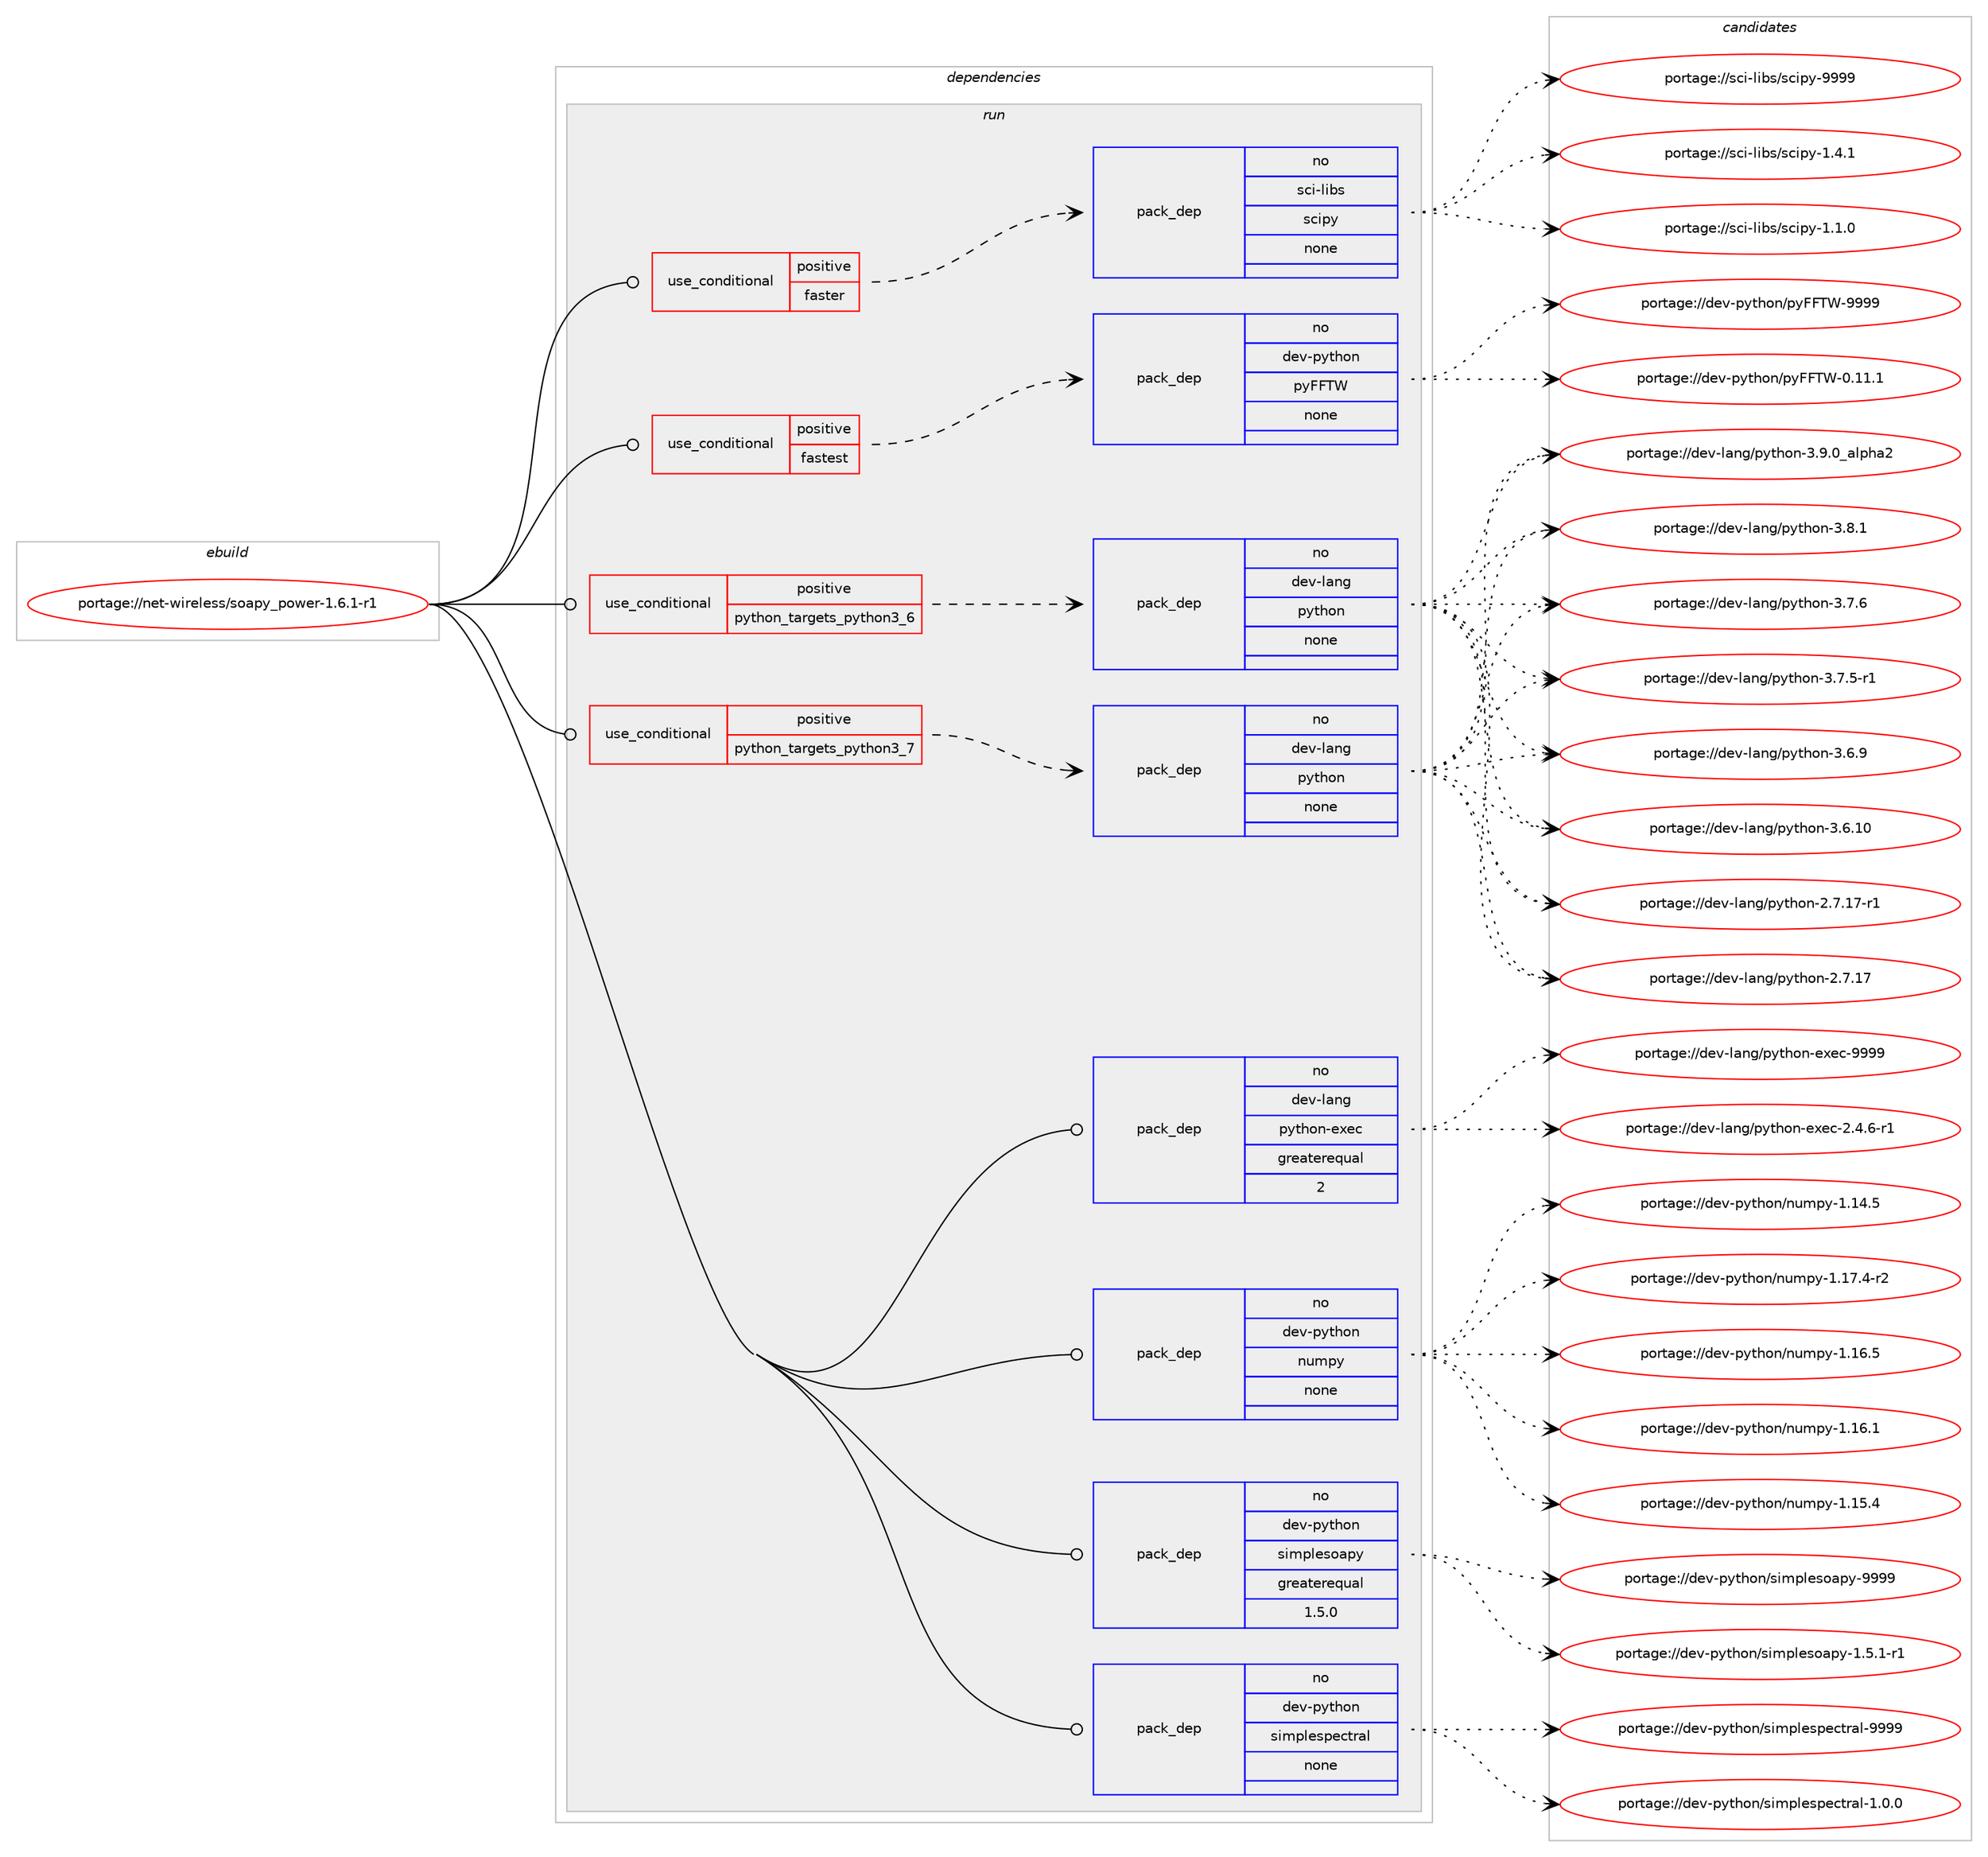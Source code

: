 digraph prolog {

# *************
# Graph options
# *************

newrank=true;
concentrate=true;
compound=true;
graph [rankdir=LR,fontname=Helvetica,fontsize=10,ranksep=1.5];#, ranksep=2.5, nodesep=0.2];
edge  [arrowhead=vee];
node  [fontname=Helvetica,fontsize=10];

# **********
# The ebuild
# **********

subgraph cluster_leftcol {
color=gray;
rank=same;
label=<<i>ebuild</i>>;
id [label="portage://net-wireless/soapy_power-1.6.1-r1", color=red, width=4, href="../net-wireless/soapy_power-1.6.1-r1.svg"];
}

# ****************
# The dependencies
# ****************

subgraph cluster_midcol {
color=gray;
label=<<i>dependencies</i>>;
subgraph cluster_compile {
fillcolor="#eeeeee";
style=filled;
label=<<i>compile</i>>;
}
subgraph cluster_compileandrun {
fillcolor="#eeeeee";
style=filled;
label=<<i>compile and run</i>>;
}
subgraph cluster_run {
fillcolor="#eeeeee";
style=filled;
label=<<i>run</i>>;
subgraph cond21640 {
dependency110191 [label=<<TABLE BORDER="0" CELLBORDER="1" CELLSPACING="0" CELLPADDING="4"><TR><TD ROWSPAN="3" CELLPADDING="10">use_conditional</TD></TR><TR><TD>positive</TD></TR><TR><TD>faster</TD></TR></TABLE>>, shape=none, color=red];
subgraph pack86735 {
dependency110192 [label=<<TABLE BORDER="0" CELLBORDER="1" CELLSPACING="0" CELLPADDING="4" WIDTH="220"><TR><TD ROWSPAN="6" CELLPADDING="30">pack_dep</TD></TR><TR><TD WIDTH="110">no</TD></TR><TR><TD>sci-libs</TD></TR><TR><TD>scipy</TD></TR><TR><TD>none</TD></TR><TR><TD></TD></TR></TABLE>>, shape=none, color=blue];
}
dependency110191:e -> dependency110192:w [weight=20,style="dashed",arrowhead="vee"];
}
id:e -> dependency110191:w [weight=20,style="solid",arrowhead="odot"];
subgraph cond21641 {
dependency110193 [label=<<TABLE BORDER="0" CELLBORDER="1" CELLSPACING="0" CELLPADDING="4"><TR><TD ROWSPAN="3" CELLPADDING="10">use_conditional</TD></TR><TR><TD>positive</TD></TR><TR><TD>fastest</TD></TR></TABLE>>, shape=none, color=red];
subgraph pack86736 {
dependency110194 [label=<<TABLE BORDER="0" CELLBORDER="1" CELLSPACING="0" CELLPADDING="4" WIDTH="220"><TR><TD ROWSPAN="6" CELLPADDING="30">pack_dep</TD></TR><TR><TD WIDTH="110">no</TD></TR><TR><TD>dev-python</TD></TR><TR><TD>pyFFTW</TD></TR><TR><TD>none</TD></TR><TR><TD></TD></TR></TABLE>>, shape=none, color=blue];
}
dependency110193:e -> dependency110194:w [weight=20,style="dashed",arrowhead="vee"];
}
id:e -> dependency110193:w [weight=20,style="solid",arrowhead="odot"];
subgraph cond21642 {
dependency110195 [label=<<TABLE BORDER="0" CELLBORDER="1" CELLSPACING="0" CELLPADDING="4"><TR><TD ROWSPAN="3" CELLPADDING="10">use_conditional</TD></TR><TR><TD>positive</TD></TR><TR><TD>python_targets_python3_6</TD></TR></TABLE>>, shape=none, color=red];
subgraph pack86737 {
dependency110196 [label=<<TABLE BORDER="0" CELLBORDER="1" CELLSPACING="0" CELLPADDING="4" WIDTH="220"><TR><TD ROWSPAN="6" CELLPADDING="30">pack_dep</TD></TR><TR><TD WIDTH="110">no</TD></TR><TR><TD>dev-lang</TD></TR><TR><TD>python</TD></TR><TR><TD>none</TD></TR><TR><TD></TD></TR></TABLE>>, shape=none, color=blue];
}
dependency110195:e -> dependency110196:w [weight=20,style="dashed",arrowhead="vee"];
}
id:e -> dependency110195:w [weight=20,style="solid",arrowhead="odot"];
subgraph cond21643 {
dependency110197 [label=<<TABLE BORDER="0" CELLBORDER="1" CELLSPACING="0" CELLPADDING="4"><TR><TD ROWSPAN="3" CELLPADDING="10">use_conditional</TD></TR><TR><TD>positive</TD></TR><TR><TD>python_targets_python3_7</TD></TR></TABLE>>, shape=none, color=red];
subgraph pack86738 {
dependency110198 [label=<<TABLE BORDER="0" CELLBORDER="1" CELLSPACING="0" CELLPADDING="4" WIDTH="220"><TR><TD ROWSPAN="6" CELLPADDING="30">pack_dep</TD></TR><TR><TD WIDTH="110">no</TD></TR><TR><TD>dev-lang</TD></TR><TR><TD>python</TD></TR><TR><TD>none</TD></TR><TR><TD></TD></TR></TABLE>>, shape=none, color=blue];
}
dependency110197:e -> dependency110198:w [weight=20,style="dashed",arrowhead="vee"];
}
id:e -> dependency110197:w [weight=20,style="solid",arrowhead="odot"];
subgraph pack86739 {
dependency110199 [label=<<TABLE BORDER="0" CELLBORDER="1" CELLSPACING="0" CELLPADDING="4" WIDTH="220"><TR><TD ROWSPAN="6" CELLPADDING="30">pack_dep</TD></TR><TR><TD WIDTH="110">no</TD></TR><TR><TD>dev-lang</TD></TR><TR><TD>python-exec</TD></TR><TR><TD>greaterequal</TD></TR><TR><TD>2</TD></TR></TABLE>>, shape=none, color=blue];
}
id:e -> dependency110199:w [weight=20,style="solid",arrowhead="odot"];
subgraph pack86740 {
dependency110200 [label=<<TABLE BORDER="0" CELLBORDER="1" CELLSPACING="0" CELLPADDING="4" WIDTH="220"><TR><TD ROWSPAN="6" CELLPADDING="30">pack_dep</TD></TR><TR><TD WIDTH="110">no</TD></TR><TR><TD>dev-python</TD></TR><TR><TD>numpy</TD></TR><TR><TD>none</TD></TR><TR><TD></TD></TR></TABLE>>, shape=none, color=blue];
}
id:e -> dependency110200:w [weight=20,style="solid",arrowhead="odot"];
subgraph pack86741 {
dependency110201 [label=<<TABLE BORDER="0" CELLBORDER="1" CELLSPACING="0" CELLPADDING="4" WIDTH="220"><TR><TD ROWSPAN="6" CELLPADDING="30">pack_dep</TD></TR><TR><TD WIDTH="110">no</TD></TR><TR><TD>dev-python</TD></TR><TR><TD>simplesoapy</TD></TR><TR><TD>greaterequal</TD></TR><TR><TD>1.5.0</TD></TR></TABLE>>, shape=none, color=blue];
}
id:e -> dependency110201:w [weight=20,style="solid",arrowhead="odot"];
subgraph pack86742 {
dependency110202 [label=<<TABLE BORDER="0" CELLBORDER="1" CELLSPACING="0" CELLPADDING="4" WIDTH="220"><TR><TD ROWSPAN="6" CELLPADDING="30">pack_dep</TD></TR><TR><TD WIDTH="110">no</TD></TR><TR><TD>dev-python</TD></TR><TR><TD>simplespectral</TD></TR><TR><TD>none</TD></TR><TR><TD></TD></TR></TABLE>>, shape=none, color=blue];
}
id:e -> dependency110202:w [weight=20,style="solid",arrowhead="odot"];
}
}

# **************
# The candidates
# **************

subgraph cluster_choices {
rank=same;
color=gray;
label=<<i>candidates</i>>;

subgraph choice86735 {
color=black;
nodesep=1;
choice11599105451081059811547115991051121214557575757 [label="portage://sci-libs/scipy-9999", color=red, width=4,href="../sci-libs/scipy-9999.svg"];
choice1159910545108105981154711599105112121454946524649 [label="portage://sci-libs/scipy-1.4.1", color=red, width=4,href="../sci-libs/scipy-1.4.1.svg"];
choice1159910545108105981154711599105112121454946494648 [label="portage://sci-libs/scipy-1.1.0", color=red, width=4,href="../sci-libs/scipy-1.1.0.svg"];
dependency110192:e -> choice11599105451081059811547115991051121214557575757:w [style=dotted,weight="100"];
dependency110192:e -> choice1159910545108105981154711599105112121454946524649:w [style=dotted,weight="100"];
dependency110192:e -> choice1159910545108105981154711599105112121454946494648:w [style=dotted,weight="100"];
}
subgraph choice86736 {
color=black;
nodesep=1;
choice1001011184511212111610411111047112121707084874557575757 [label="portage://dev-python/pyFFTW-9999", color=red, width=4,href="../dev-python/pyFFTW-9999.svg"];
choice10010111845112121116104111110471121217070848745484649494649 [label="portage://dev-python/pyFFTW-0.11.1", color=red, width=4,href="../dev-python/pyFFTW-0.11.1.svg"];
dependency110194:e -> choice1001011184511212111610411111047112121707084874557575757:w [style=dotted,weight="100"];
dependency110194:e -> choice10010111845112121116104111110471121217070848745484649494649:w [style=dotted,weight="100"];
}
subgraph choice86737 {
color=black;
nodesep=1;
choice10010111845108971101034711212111610411111045514657464895971081121049750 [label="portage://dev-lang/python-3.9.0_alpha2", color=red, width=4,href="../dev-lang/python-3.9.0_alpha2.svg"];
choice100101118451089711010347112121116104111110455146564649 [label="portage://dev-lang/python-3.8.1", color=red, width=4,href="../dev-lang/python-3.8.1.svg"];
choice100101118451089711010347112121116104111110455146554654 [label="portage://dev-lang/python-3.7.6", color=red, width=4,href="../dev-lang/python-3.7.6.svg"];
choice1001011184510897110103471121211161041111104551465546534511449 [label="portage://dev-lang/python-3.7.5-r1", color=red, width=4,href="../dev-lang/python-3.7.5-r1.svg"];
choice100101118451089711010347112121116104111110455146544657 [label="portage://dev-lang/python-3.6.9", color=red, width=4,href="../dev-lang/python-3.6.9.svg"];
choice10010111845108971101034711212111610411111045514654464948 [label="portage://dev-lang/python-3.6.10", color=red, width=4,href="../dev-lang/python-3.6.10.svg"];
choice100101118451089711010347112121116104111110455046554649554511449 [label="portage://dev-lang/python-2.7.17-r1", color=red, width=4,href="../dev-lang/python-2.7.17-r1.svg"];
choice10010111845108971101034711212111610411111045504655464955 [label="portage://dev-lang/python-2.7.17", color=red, width=4,href="../dev-lang/python-2.7.17.svg"];
dependency110196:e -> choice10010111845108971101034711212111610411111045514657464895971081121049750:w [style=dotted,weight="100"];
dependency110196:e -> choice100101118451089711010347112121116104111110455146564649:w [style=dotted,weight="100"];
dependency110196:e -> choice100101118451089711010347112121116104111110455146554654:w [style=dotted,weight="100"];
dependency110196:e -> choice1001011184510897110103471121211161041111104551465546534511449:w [style=dotted,weight="100"];
dependency110196:e -> choice100101118451089711010347112121116104111110455146544657:w [style=dotted,weight="100"];
dependency110196:e -> choice10010111845108971101034711212111610411111045514654464948:w [style=dotted,weight="100"];
dependency110196:e -> choice100101118451089711010347112121116104111110455046554649554511449:w [style=dotted,weight="100"];
dependency110196:e -> choice10010111845108971101034711212111610411111045504655464955:w [style=dotted,weight="100"];
}
subgraph choice86738 {
color=black;
nodesep=1;
choice10010111845108971101034711212111610411111045514657464895971081121049750 [label="portage://dev-lang/python-3.9.0_alpha2", color=red, width=4,href="../dev-lang/python-3.9.0_alpha2.svg"];
choice100101118451089711010347112121116104111110455146564649 [label="portage://dev-lang/python-3.8.1", color=red, width=4,href="../dev-lang/python-3.8.1.svg"];
choice100101118451089711010347112121116104111110455146554654 [label="portage://dev-lang/python-3.7.6", color=red, width=4,href="../dev-lang/python-3.7.6.svg"];
choice1001011184510897110103471121211161041111104551465546534511449 [label="portage://dev-lang/python-3.7.5-r1", color=red, width=4,href="../dev-lang/python-3.7.5-r1.svg"];
choice100101118451089711010347112121116104111110455146544657 [label="portage://dev-lang/python-3.6.9", color=red, width=4,href="../dev-lang/python-3.6.9.svg"];
choice10010111845108971101034711212111610411111045514654464948 [label="portage://dev-lang/python-3.6.10", color=red, width=4,href="../dev-lang/python-3.6.10.svg"];
choice100101118451089711010347112121116104111110455046554649554511449 [label="portage://dev-lang/python-2.7.17-r1", color=red, width=4,href="../dev-lang/python-2.7.17-r1.svg"];
choice10010111845108971101034711212111610411111045504655464955 [label="portage://dev-lang/python-2.7.17", color=red, width=4,href="../dev-lang/python-2.7.17.svg"];
dependency110198:e -> choice10010111845108971101034711212111610411111045514657464895971081121049750:w [style=dotted,weight="100"];
dependency110198:e -> choice100101118451089711010347112121116104111110455146564649:w [style=dotted,weight="100"];
dependency110198:e -> choice100101118451089711010347112121116104111110455146554654:w [style=dotted,weight="100"];
dependency110198:e -> choice1001011184510897110103471121211161041111104551465546534511449:w [style=dotted,weight="100"];
dependency110198:e -> choice100101118451089711010347112121116104111110455146544657:w [style=dotted,weight="100"];
dependency110198:e -> choice10010111845108971101034711212111610411111045514654464948:w [style=dotted,weight="100"];
dependency110198:e -> choice100101118451089711010347112121116104111110455046554649554511449:w [style=dotted,weight="100"];
dependency110198:e -> choice10010111845108971101034711212111610411111045504655464955:w [style=dotted,weight="100"];
}
subgraph choice86739 {
color=black;
nodesep=1;
choice10010111845108971101034711212111610411111045101120101994557575757 [label="portage://dev-lang/python-exec-9999", color=red, width=4,href="../dev-lang/python-exec-9999.svg"];
choice10010111845108971101034711212111610411111045101120101994550465246544511449 [label="portage://dev-lang/python-exec-2.4.6-r1", color=red, width=4,href="../dev-lang/python-exec-2.4.6-r1.svg"];
dependency110199:e -> choice10010111845108971101034711212111610411111045101120101994557575757:w [style=dotted,weight="100"];
dependency110199:e -> choice10010111845108971101034711212111610411111045101120101994550465246544511449:w [style=dotted,weight="100"];
}
subgraph choice86740 {
color=black;
nodesep=1;
choice1001011184511212111610411111047110117109112121454946495546524511450 [label="portage://dev-python/numpy-1.17.4-r2", color=red, width=4,href="../dev-python/numpy-1.17.4-r2.svg"];
choice100101118451121211161041111104711011710911212145494649544653 [label="portage://dev-python/numpy-1.16.5", color=red, width=4,href="../dev-python/numpy-1.16.5.svg"];
choice100101118451121211161041111104711011710911212145494649544649 [label="portage://dev-python/numpy-1.16.1", color=red, width=4,href="../dev-python/numpy-1.16.1.svg"];
choice100101118451121211161041111104711011710911212145494649534652 [label="portage://dev-python/numpy-1.15.4", color=red, width=4,href="../dev-python/numpy-1.15.4.svg"];
choice100101118451121211161041111104711011710911212145494649524653 [label="portage://dev-python/numpy-1.14.5", color=red, width=4,href="../dev-python/numpy-1.14.5.svg"];
dependency110200:e -> choice1001011184511212111610411111047110117109112121454946495546524511450:w [style=dotted,weight="100"];
dependency110200:e -> choice100101118451121211161041111104711011710911212145494649544653:w [style=dotted,weight="100"];
dependency110200:e -> choice100101118451121211161041111104711011710911212145494649544649:w [style=dotted,weight="100"];
dependency110200:e -> choice100101118451121211161041111104711011710911212145494649534652:w [style=dotted,weight="100"];
dependency110200:e -> choice100101118451121211161041111104711011710911212145494649524653:w [style=dotted,weight="100"];
}
subgraph choice86741 {
color=black;
nodesep=1;
choice1001011184511212111610411111047115105109112108101115111971121214557575757 [label="portage://dev-python/simplesoapy-9999", color=red, width=4,href="../dev-python/simplesoapy-9999.svg"];
choice1001011184511212111610411111047115105109112108101115111971121214549465346494511449 [label="portage://dev-python/simplesoapy-1.5.1-r1", color=red, width=4,href="../dev-python/simplesoapy-1.5.1-r1.svg"];
dependency110201:e -> choice1001011184511212111610411111047115105109112108101115111971121214557575757:w [style=dotted,weight="100"];
dependency110201:e -> choice1001011184511212111610411111047115105109112108101115111971121214549465346494511449:w [style=dotted,weight="100"];
}
subgraph choice86742 {
color=black;
nodesep=1;
choice100101118451121211161041111104711510510911210810111511210199116114971084557575757 [label="portage://dev-python/simplespectral-9999", color=red, width=4,href="../dev-python/simplespectral-9999.svg"];
choice10010111845112121116104111110471151051091121081011151121019911611497108454946484648 [label="portage://dev-python/simplespectral-1.0.0", color=red, width=4,href="../dev-python/simplespectral-1.0.0.svg"];
dependency110202:e -> choice100101118451121211161041111104711510510911210810111511210199116114971084557575757:w [style=dotted,weight="100"];
dependency110202:e -> choice10010111845112121116104111110471151051091121081011151121019911611497108454946484648:w [style=dotted,weight="100"];
}
}

}
